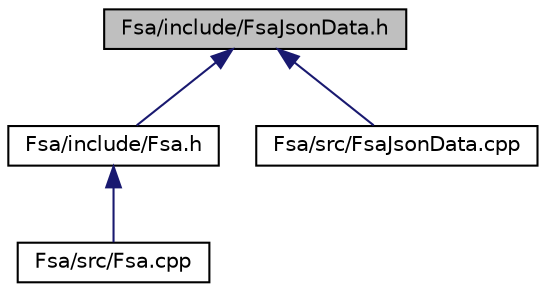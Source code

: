 digraph "Fsa/include/FsaJsonData.h"
{
 // LATEX_PDF_SIZE
  edge [fontname="Helvetica",fontsize="10",labelfontname="Helvetica",labelfontsize="10"];
  node [fontname="Helvetica",fontsize="10",shape=record];
  Node1 [label="Fsa/include/FsaJsonData.h",height=0.2,width=0.4,color="black", fillcolor="grey75", style="filled", fontcolor="black",tooltip=" "];
  Node1 -> Node2 [dir="back",color="midnightblue",fontsize="10",style="solid",fontname="Helvetica"];
  Node2 [label="Fsa/include/Fsa.h",height=0.2,width=0.4,color="black", fillcolor="white", style="filled",URL="$_fsa_8h.html",tooltip=" "];
  Node2 -> Node3 [dir="back",color="midnightblue",fontsize="10",style="solid",fontname="Helvetica"];
  Node3 [label="Fsa/src/Fsa.cpp",height=0.2,width=0.4,color="black", fillcolor="white", style="filled",URL="$_fsa_8cpp.html",tooltip=" "];
  Node1 -> Node4 [dir="back",color="midnightblue",fontsize="10",style="solid",fontname="Helvetica"];
  Node4 [label="Fsa/src/FsaJsonData.cpp",height=0.2,width=0.4,color="black", fillcolor="white", style="filled",URL="$_fsa_json_data_8cpp.html",tooltip=" "];
}

